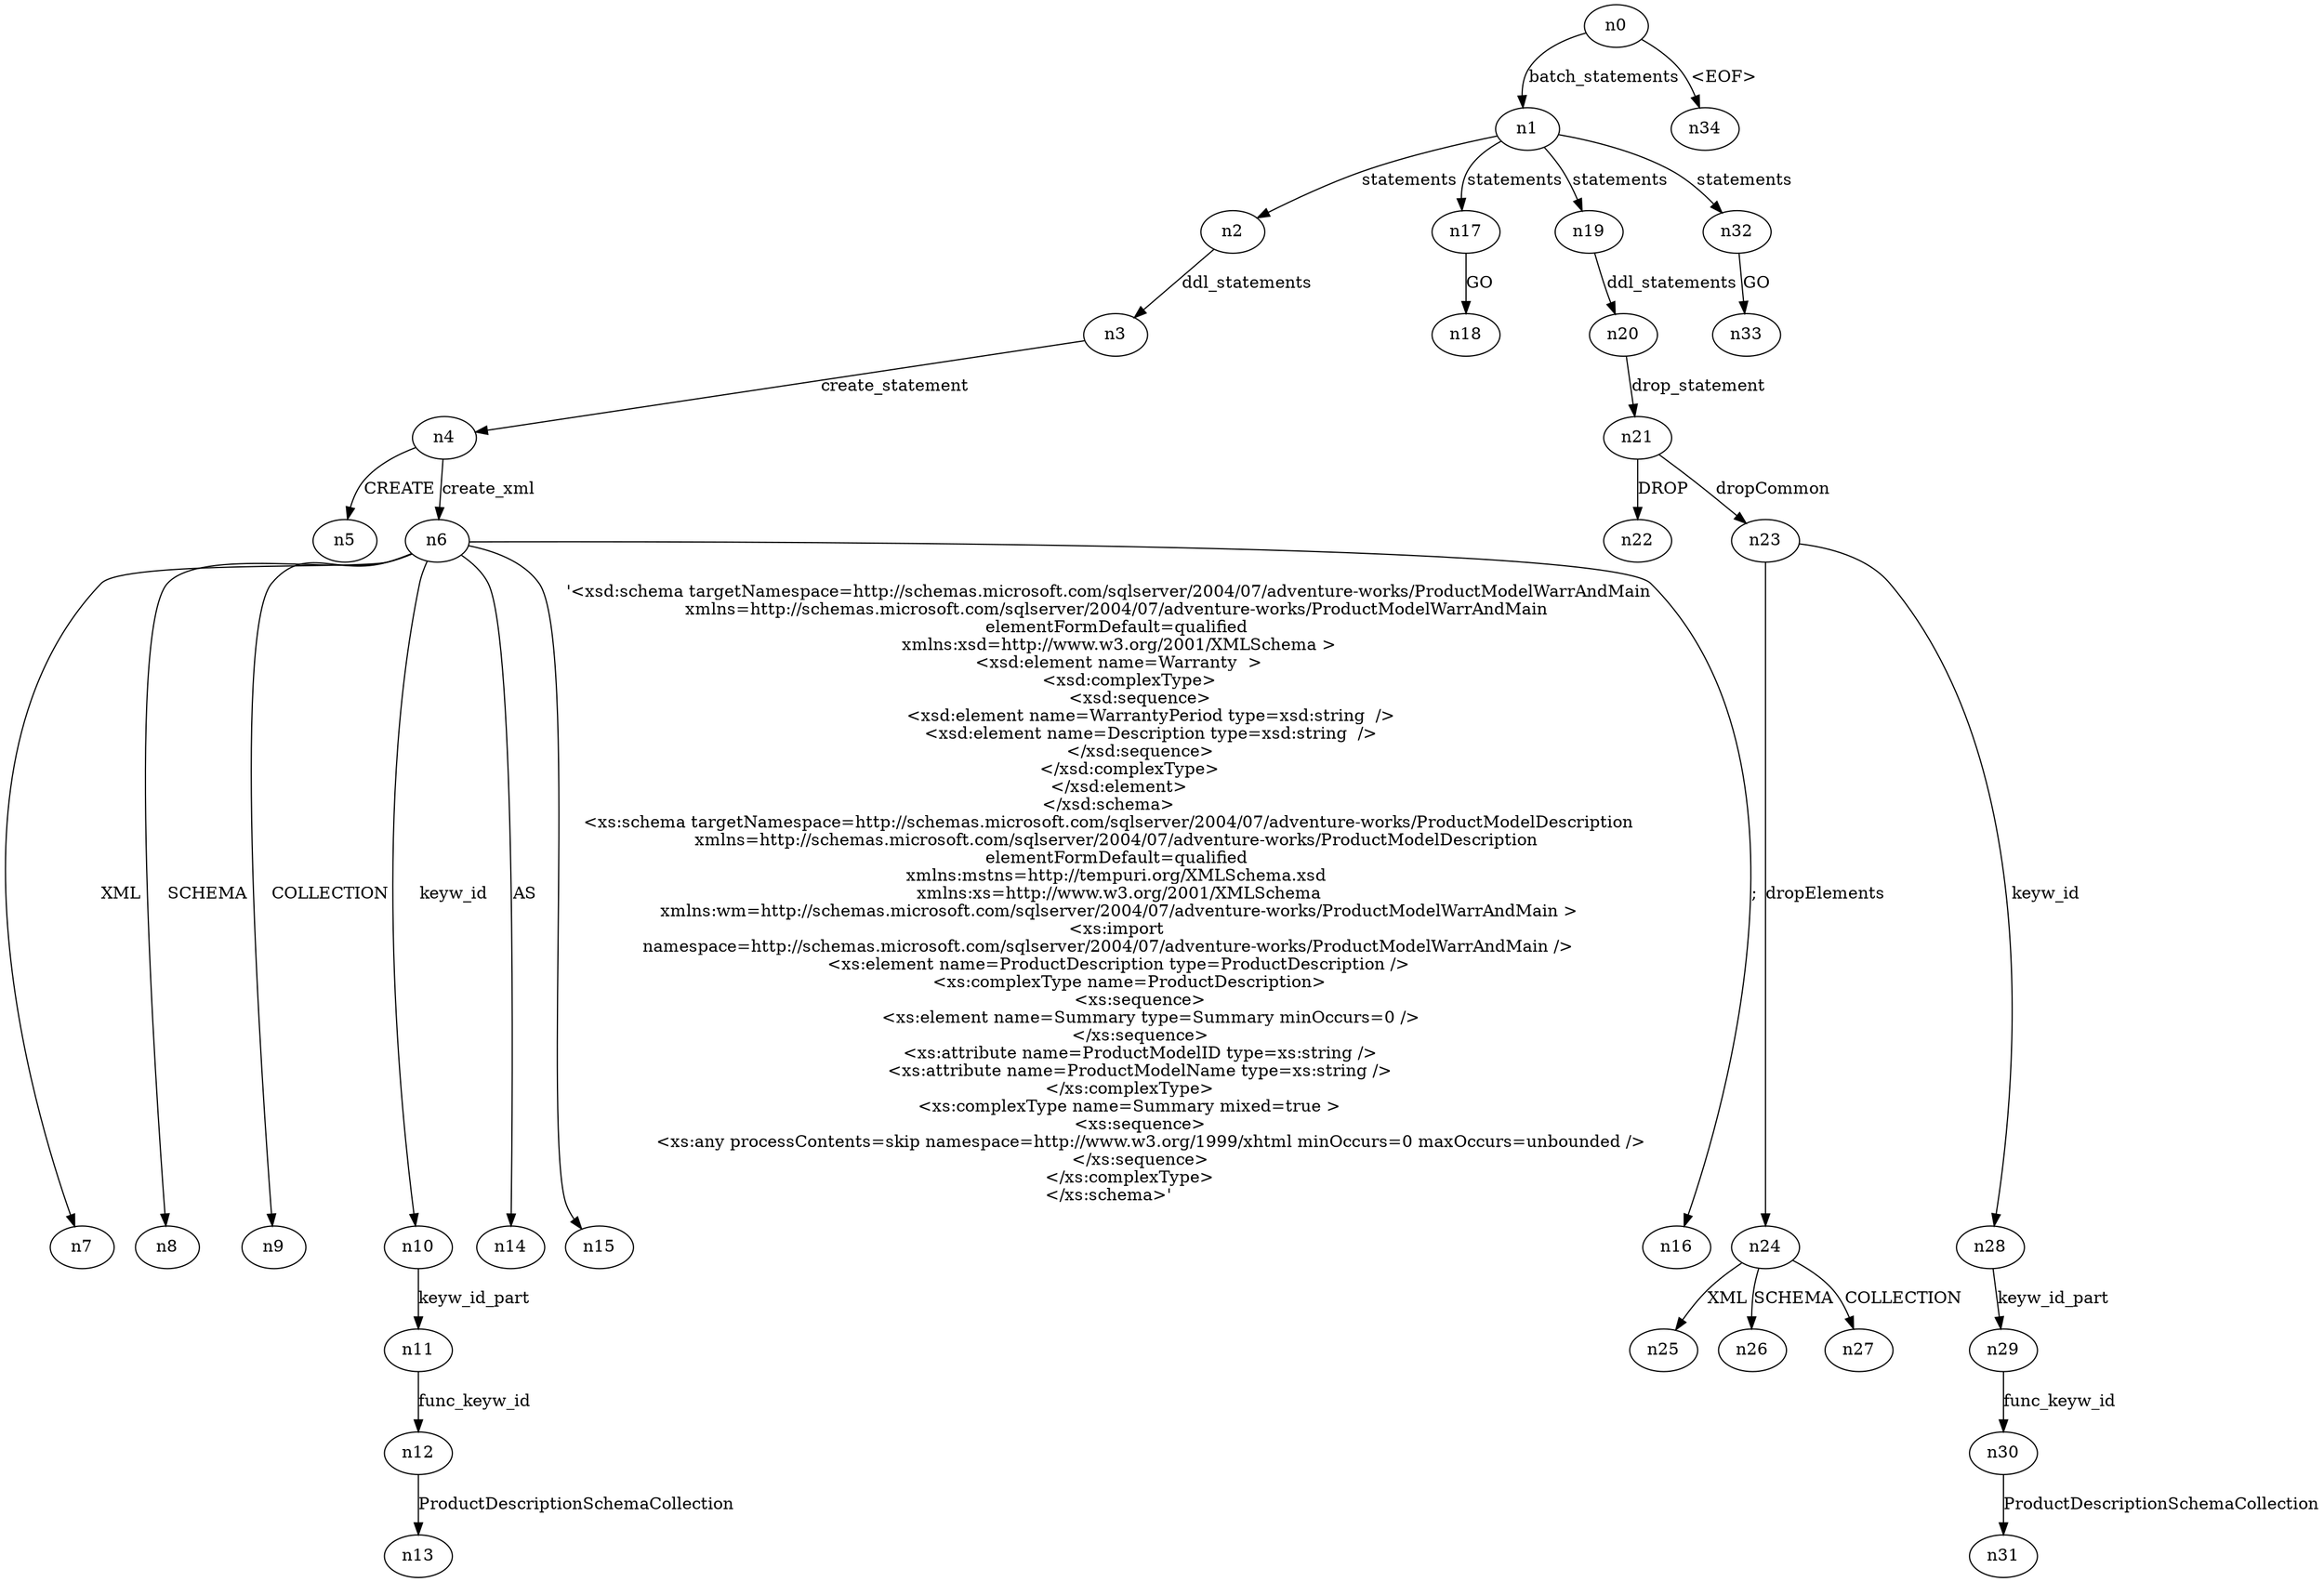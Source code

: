 digraph ParseTree {
  n0 -> n1 [label="batch_statements"];
  n1 -> n2 [label="statements"];
  n2 -> n3 [label="ddl_statements"];
  n3 -> n4 [label="create_statement"];
  n4 -> n5 [label="CREATE"];
  n4 -> n6 [label="create_xml"];
  n6 -> n7 [label="XML"];
  n6 -> n8 [label="SCHEMA"];
  n6 -> n9 [label="COLLECTION"];
  n6 -> n10 [label="keyw_id"];
  n10 -> n11 [label="keyw_id_part"];
  n11 -> n12 [label="func_keyw_id"];
  n12 -> n13 [label="ProductDescriptionSchemaCollection"];
  n6 -> n14 [label="AS"];
  n6 -> n15 [label="'<xsd:schema targetNamespace=http://schemas.microsoft.com/sqlserver/2004/07/adventure-works/ProductModelWarrAndMain
    xmlns=http://schemas.microsoft.com/sqlserver/2004/07/adventure-works/ProductModelWarrAndMain 
    elementFormDefault=qualified 
    xmlns:xsd=http://www.w3.org/2001/XMLSchema >
    <xsd:element name=Warranty  >
        <xsd:complexType>
            <xsd:sequence>
                <xsd:element name=WarrantyPeriod type=xsd:string  />
                <xsd:element name=Description type=xsd:string  />
            </xsd:sequence>
        </xsd:complexType>
    </xsd:element>
</xsd:schema>
 <xs:schema targetNamespace=http://schemas.microsoft.com/sqlserver/2004/07/adventure-works/ProductModelDescription 
    xmlns=http://schemas.microsoft.com/sqlserver/2004/07/adventure-works/ProductModelDescription 
    elementFormDefault=qualified 
    xmlns:mstns=http://tempuri.org/XMLSchema.xsd 
    xmlns:xs=http://www.w3.org/2001/XMLSchema
    xmlns:wm=http://schemas.microsoft.com/sqlserver/2004/07/adventure-works/ProductModelWarrAndMain >
    <xs:import 
namespace=http://schemas.microsoft.com/sqlserver/2004/07/adventure-works/ProductModelWarrAndMain />
    <xs:element name=ProductDescription type=ProductDescription />
        <xs:complexType name=ProductDescription>
            <xs:sequence>
                <xs:element name=Summary type=Summary minOccurs=0 />
            </xs:sequence>
            <xs:attribute name=ProductModelID type=xs:string />
            <xs:attribute name=ProductModelName type=xs:string />
        </xs:complexType>
        <xs:complexType name=Summary mixed=true >
            <xs:sequence>
                <xs:any processContents=skip namespace=http://www.w3.org/1999/xhtml minOccurs=0 maxOccurs=unbounded />
            </xs:sequence>
        </xs:complexType>
</xs:schema>'"];
  n6 -> n16 [label=";"];
  n1 -> n17 [label="statements"];
  n17 -> n18 [label="GO"];
  n1 -> n19 [label="statements"];
  n19 -> n20 [label="ddl_statements"];
  n20 -> n21 [label="drop_statement"];
  n21 -> n22 [label="DROP"];
  n21 -> n23 [label="dropCommon"];
  n23 -> n24 [label="dropElements"];
  n24 -> n25 [label="XML"];
  n24 -> n26 [label="SCHEMA"];
  n24 -> n27 [label="COLLECTION"];
  n23 -> n28 [label="keyw_id"];
  n28 -> n29 [label="keyw_id_part"];
  n29 -> n30 [label="func_keyw_id"];
  n30 -> n31 [label="ProductDescriptionSchemaCollection"];
  n1 -> n32 [label="statements"];
  n32 -> n33 [label="GO"];
  n0 -> n34 [label="<EOF>"];
}